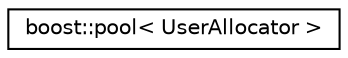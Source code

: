digraph "Graphical Class Hierarchy"
{
 // LATEX_PDF_SIZE
  edge [fontname="Helvetica",fontsize="10",labelfontname="Helvetica",labelfontsize="10"];
  node [fontname="Helvetica",fontsize="10",shape=record];
  rankdir="LR";
  Node0 [label="boost::pool\< UserAllocator \>",height=0.2,width=0.4,color="black", fillcolor="white", style="filled",URL="$classboost_1_1pool.html",tooltip=" "];
}
